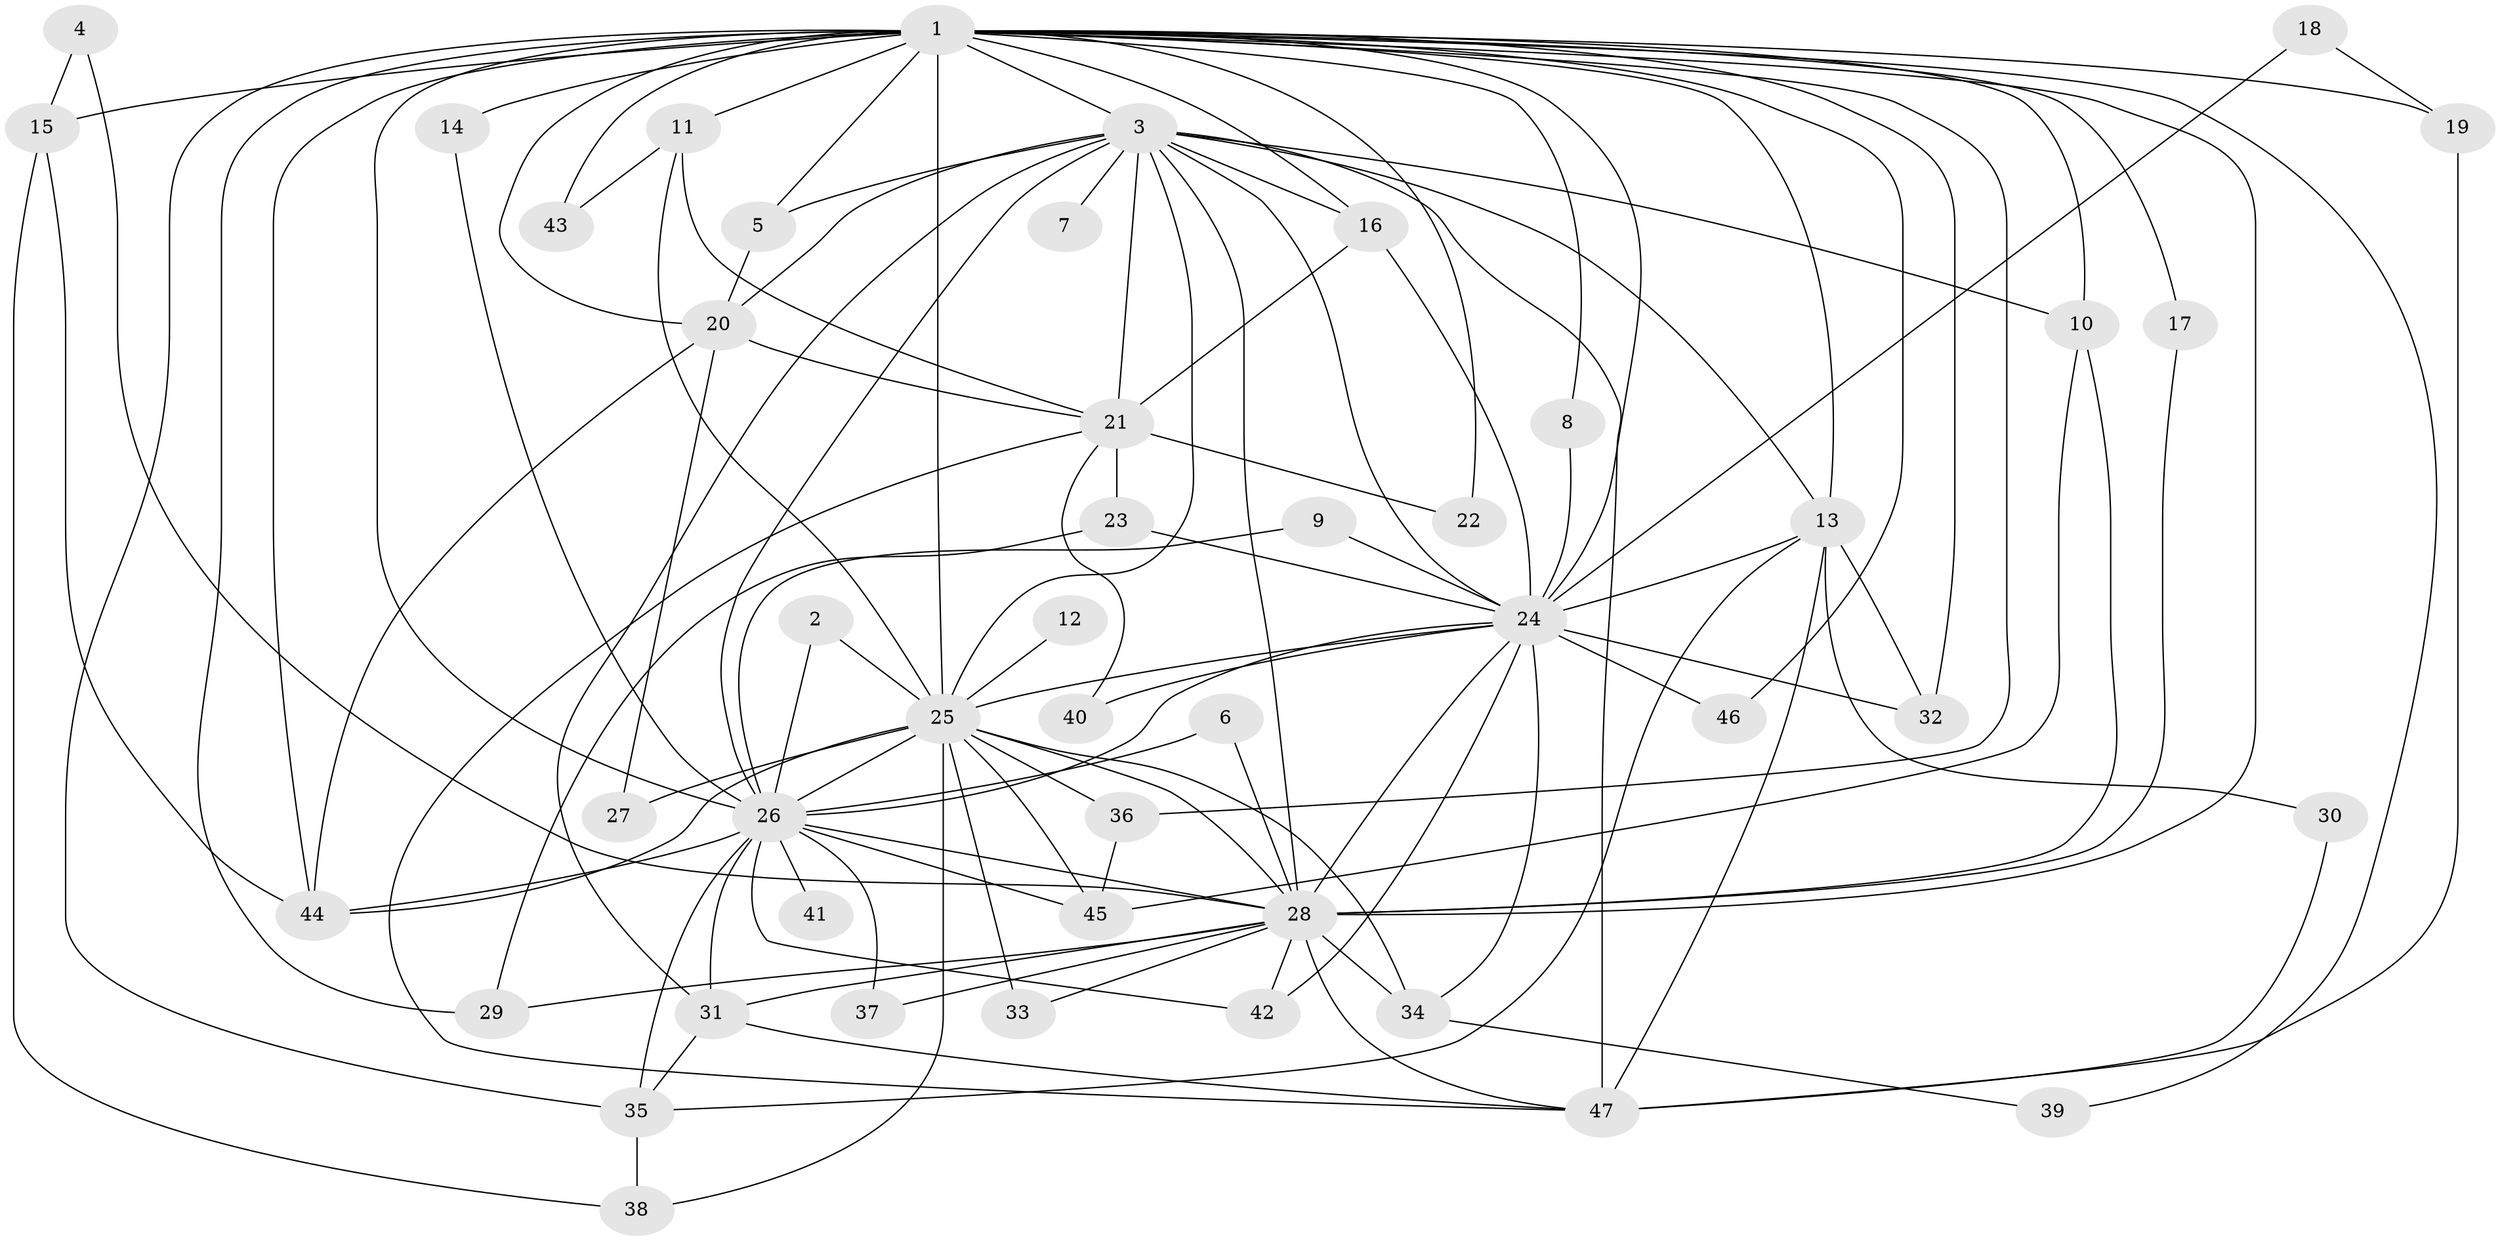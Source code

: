 // original degree distribution, {23: 0.031914893617021274, 17: 0.02127659574468085, 19: 0.02127659574468085, 12: 0.010638297872340425, 22: 0.010638297872340425, 14: 0.010638297872340425, 6: 0.02127659574468085, 2: 0.4787234042553192, 4: 0.06382978723404255, 3: 0.26595744680851063, 7: 0.031914893617021274, 5: 0.031914893617021274}
// Generated by graph-tools (version 1.1) at 2025/49/03/09/25 03:49:41]
// undirected, 47 vertices, 115 edges
graph export_dot {
graph [start="1"]
  node [color=gray90,style=filled];
  1;
  2;
  3;
  4;
  5;
  6;
  7;
  8;
  9;
  10;
  11;
  12;
  13;
  14;
  15;
  16;
  17;
  18;
  19;
  20;
  21;
  22;
  23;
  24;
  25;
  26;
  27;
  28;
  29;
  30;
  31;
  32;
  33;
  34;
  35;
  36;
  37;
  38;
  39;
  40;
  41;
  42;
  43;
  44;
  45;
  46;
  47;
  1 -- 3 [weight=4.0];
  1 -- 5 [weight=1.0];
  1 -- 8 [weight=1.0];
  1 -- 10 [weight=1.0];
  1 -- 11 [weight=2.0];
  1 -- 13 [weight=1.0];
  1 -- 14 [weight=2.0];
  1 -- 15 [weight=3.0];
  1 -- 16 [weight=1.0];
  1 -- 17 [weight=1.0];
  1 -- 19 [weight=2.0];
  1 -- 20 [weight=1.0];
  1 -- 22 [weight=2.0];
  1 -- 24 [weight=4.0];
  1 -- 25 [weight=9.0];
  1 -- 26 [weight=5.0];
  1 -- 28 [weight=5.0];
  1 -- 29 [weight=1.0];
  1 -- 32 [weight=1.0];
  1 -- 35 [weight=1.0];
  1 -- 36 [weight=1.0];
  1 -- 39 [weight=1.0];
  1 -- 43 [weight=1.0];
  1 -- 44 [weight=1.0];
  1 -- 46 [weight=1.0];
  2 -- 25 [weight=1.0];
  2 -- 26 [weight=1.0];
  3 -- 5 [weight=1.0];
  3 -- 7 [weight=1.0];
  3 -- 10 [weight=1.0];
  3 -- 13 [weight=1.0];
  3 -- 16 [weight=2.0];
  3 -- 20 [weight=2.0];
  3 -- 21 [weight=2.0];
  3 -- 24 [weight=1.0];
  3 -- 25 [weight=2.0];
  3 -- 26 [weight=1.0];
  3 -- 28 [weight=1.0];
  3 -- 31 [weight=1.0];
  3 -- 47 [weight=1.0];
  4 -- 15 [weight=1.0];
  4 -- 28 [weight=1.0];
  5 -- 20 [weight=1.0];
  6 -- 26 [weight=1.0];
  6 -- 28 [weight=1.0];
  8 -- 24 [weight=1.0];
  9 -- 24 [weight=1.0];
  9 -- 26 [weight=1.0];
  10 -- 28 [weight=1.0];
  10 -- 45 [weight=1.0];
  11 -- 21 [weight=1.0];
  11 -- 25 [weight=1.0];
  11 -- 43 [weight=1.0];
  12 -- 25 [weight=2.0];
  13 -- 24 [weight=2.0];
  13 -- 30 [weight=1.0];
  13 -- 32 [weight=1.0];
  13 -- 35 [weight=1.0];
  13 -- 47 [weight=1.0];
  14 -- 26 [weight=1.0];
  15 -- 38 [weight=1.0];
  15 -- 44 [weight=1.0];
  16 -- 21 [weight=1.0];
  16 -- 24 [weight=1.0];
  17 -- 28 [weight=1.0];
  18 -- 19 [weight=1.0];
  18 -- 24 [weight=1.0];
  19 -- 47 [weight=1.0];
  20 -- 21 [weight=1.0];
  20 -- 27 [weight=1.0];
  20 -- 44 [weight=1.0];
  21 -- 22 [weight=1.0];
  21 -- 23 [weight=1.0];
  21 -- 40 [weight=1.0];
  21 -- 47 [weight=1.0];
  23 -- 24 [weight=1.0];
  23 -- 29 [weight=1.0];
  24 -- 25 [weight=2.0];
  24 -- 26 [weight=2.0];
  24 -- 28 [weight=1.0];
  24 -- 32 [weight=2.0];
  24 -- 34 [weight=1.0];
  24 -- 40 [weight=1.0];
  24 -- 42 [weight=1.0];
  24 -- 46 [weight=1.0];
  25 -- 26 [weight=2.0];
  25 -- 27 [weight=1.0];
  25 -- 28 [weight=2.0];
  25 -- 33 [weight=2.0];
  25 -- 34 [weight=1.0];
  25 -- 36 [weight=1.0];
  25 -- 38 [weight=1.0];
  25 -- 44 [weight=1.0];
  25 -- 45 [weight=1.0];
  26 -- 28 [weight=1.0];
  26 -- 31 [weight=1.0];
  26 -- 35 [weight=3.0];
  26 -- 37 [weight=1.0];
  26 -- 41 [weight=1.0];
  26 -- 42 [weight=1.0];
  26 -- 44 [weight=1.0];
  26 -- 45 [weight=1.0];
  28 -- 29 [weight=1.0];
  28 -- 31 [weight=1.0];
  28 -- 33 [weight=1.0];
  28 -- 34 [weight=2.0];
  28 -- 37 [weight=1.0];
  28 -- 42 [weight=1.0];
  28 -- 47 [weight=1.0];
  30 -- 47 [weight=1.0];
  31 -- 35 [weight=1.0];
  31 -- 47 [weight=1.0];
  34 -- 39 [weight=1.0];
  35 -- 38 [weight=1.0];
  36 -- 45 [weight=1.0];
}
